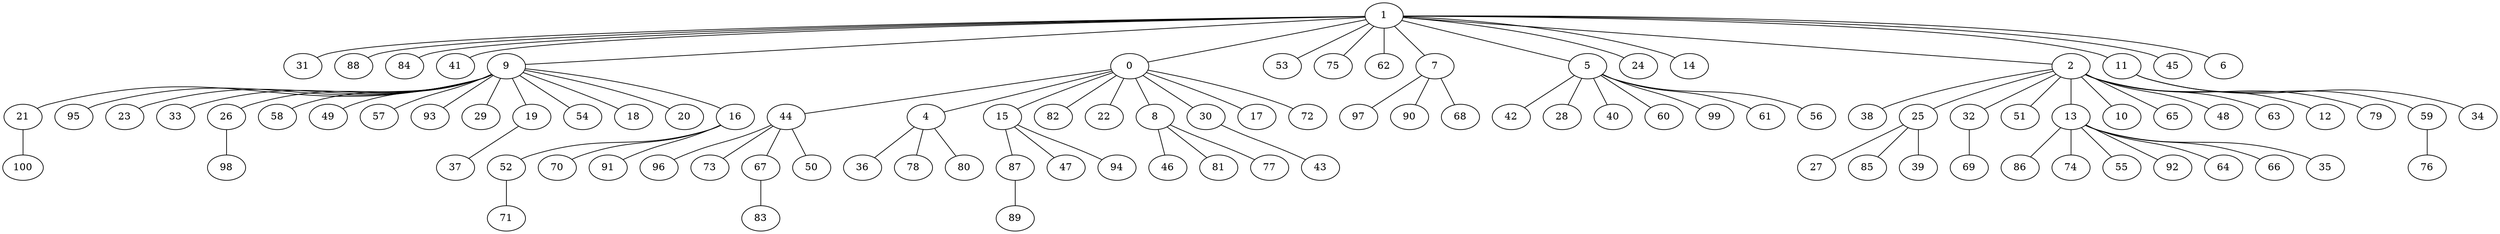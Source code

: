strict graph G {
1;
31;
88;
84;
41;
9;
0;
53;
75;
62;
7;
5;
24;
14;
2;
11;
45;
6;
21;
95;
23;
33;
26;
58;
49;
57;
93;
29;
19;
54;
18;
20;
16;
44;
4;
15;
82;
22;
8;
30;
17;
72;
97;
90;
68;
42;
28;
40;
60;
99;
61;
56;
38;
25;
32;
51;
13;
10;
65;
48;
63;
12;
79;
59;
34;
100;
98;
37;
52;
70;
91;
96;
73;
67;
50;
36;
78;
80;
87;
47;
94;
46;
81;
77;
43;
27;
85;
39;
69;
86;
74;
55;
92;
64;
66;
35;
76;
71;
83;
89;
2 -- 13;
9 -- 19;
5 -- 40;
1 -- 24;
1 -- 88;
9 -- 49;
15 -- 47;
8 -- 77;
7 -- 68;
44 -- 73;
7 -- 97;
1 -- 41;
25 -- 27;
2 -- 38;
44 -- 67;
5 -- 61;
11 -- 59;
67 -- 83;
1 -- 2;
1 -- 84;
2 -- 12;
0 -- 8;
8 -- 81;
0 -- 30;
9 -- 33;
25 -- 85;
7 -- 90;
9 -- 57;
1 -- 7;
9 -- 95;
9 -- 18;
1 -- 11;
2 -- 25;
5 -- 60;
1 -- 14;
2 -- 10;
13 -- 66;
30 -- 43;
4 -- 36;
9 -- 26;
9 -- 23;
4 -- 80;
8 -- 46;
2 -- 63;
1 -- 9;
5 -- 56;
16 -- 70;
9 -- 54;
9 -- 16;
16 -- 91;
5 -- 99;
0 -- 44;
11 -- 34;
2 -- 79;
2 -- 51;
4 -- 78;
2 -- 65;
15 -- 87;
9 -- 58;
0 -- 22;
0 -- 15;
0 -- 72;
5 -- 28;
59 -- 76;
1 -- 45;
13 -- 35;
13 -- 55;
9 -- 21;
9 -- 20;
15 -- 94;
0 -- 17;
13 -- 64;
52 -- 71;
2 -- 32;
16 -- 52;
13 -- 92;
1 -- 5;
0 -- 4;
87 -- 89;
1 -- 75;
2 -- 48;
44 -- 50;
21 -- 100;
26 -- 98;
1 -- 62;
13 -- 74;
1 -- 53;
9 -- 29;
25 -- 39;
13 -- 86;
5 -- 42;
1 -- 31;
1 -- 0;
0 -- 82;
19 -- 37;
44 -- 96;
32 -- 69;
9 -- 93;
1 -- 6;
}
